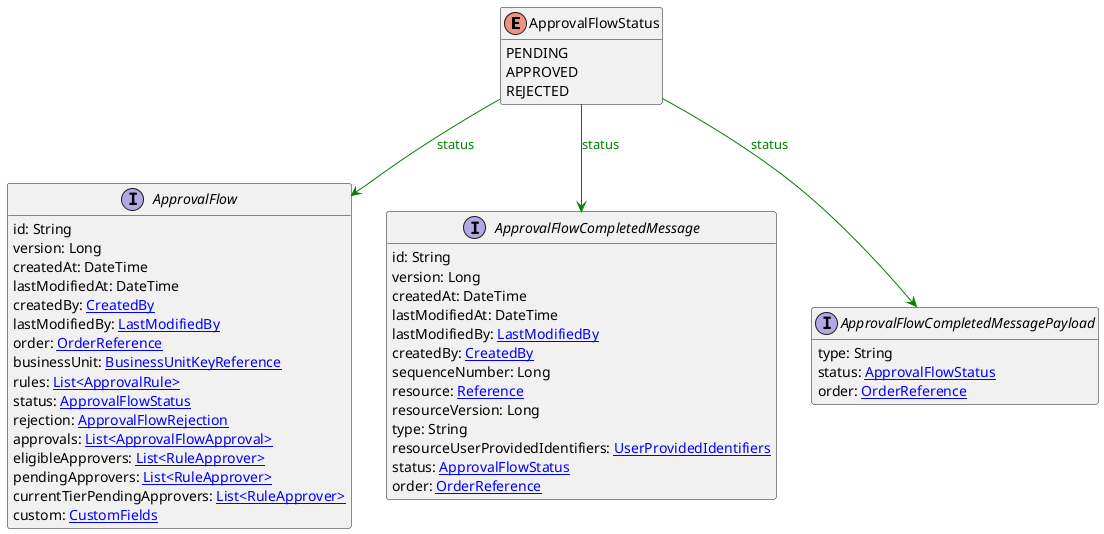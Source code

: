 @startuml

hide methods
enum ApprovalFlowStatus {
    PENDING
    APPROVED
    REJECTED
}
interface ApprovalFlow [[ApprovalFlow.svg]]  {
    id: String
    version: Long
    createdAt: DateTime
    lastModifiedAt: DateTime
    createdBy: [[CreatedBy.svg CreatedBy]]
    lastModifiedBy: [[LastModifiedBy.svg LastModifiedBy]]
    order: [[OrderReference.svg OrderReference]]
    businessUnit: [[BusinessUnitKeyReference.svg BusinessUnitKeyReference]]
    rules: [[ApprovalRule.svg List<ApprovalRule>]]
    status: [[ApprovalFlowStatus.svg ApprovalFlowStatus]]
    rejection: [[ApprovalFlowRejection.svg ApprovalFlowRejection]]
    approvals: [[ApprovalFlowApproval.svg List<ApprovalFlowApproval>]]
    eligibleApprovers: [[RuleApprover.svg List<RuleApprover>]]
    pendingApprovers: [[RuleApprover.svg List<RuleApprover>]]
    currentTierPendingApprovers: [[RuleApprover.svg List<RuleApprover>]]
    custom: [[CustomFields.svg CustomFields]]
}
interface ApprovalFlowCompletedMessage [[ApprovalFlowCompletedMessage.svg]]  {
    id: String
    version: Long
    createdAt: DateTime
    lastModifiedAt: DateTime
    lastModifiedBy: [[LastModifiedBy.svg LastModifiedBy]]
    createdBy: [[CreatedBy.svg CreatedBy]]
    sequenceNumber: Long
    resource: [[Reference.svg Reference]]
    resourceVersion: Long
    type: String
    resourceUserProvidedIdentifiers: [[UserProvidedIdentifiers.svg UserProvidedIdentifiers]]
    status: [[ApprovalFlowStatus.svg ApprovalFlowStatus]]
    order: [[OrderReference.svg OrderReference]]
}
interface ApprovalFlowCompletedMessagePayload [[ApprovalFlowCompletedMessagePayload.svg]]  {
    type: String
    status: [[ApprovalFlowStatus.svg ApprovalFlowStatus]]
    order: [[OrderReference.svg OrderReference]]
}
ApprovalFlowStatus --> ApprovalFlow #green;text:green : "status"
ApprovalFlowStatus --> ApprovalFlowCompletedMessage #green;text:green : "status"
ApprovalFlowStatus --> ApprovalFlowCompletedMessagePayload #green;text:green : "status"
@enduml
